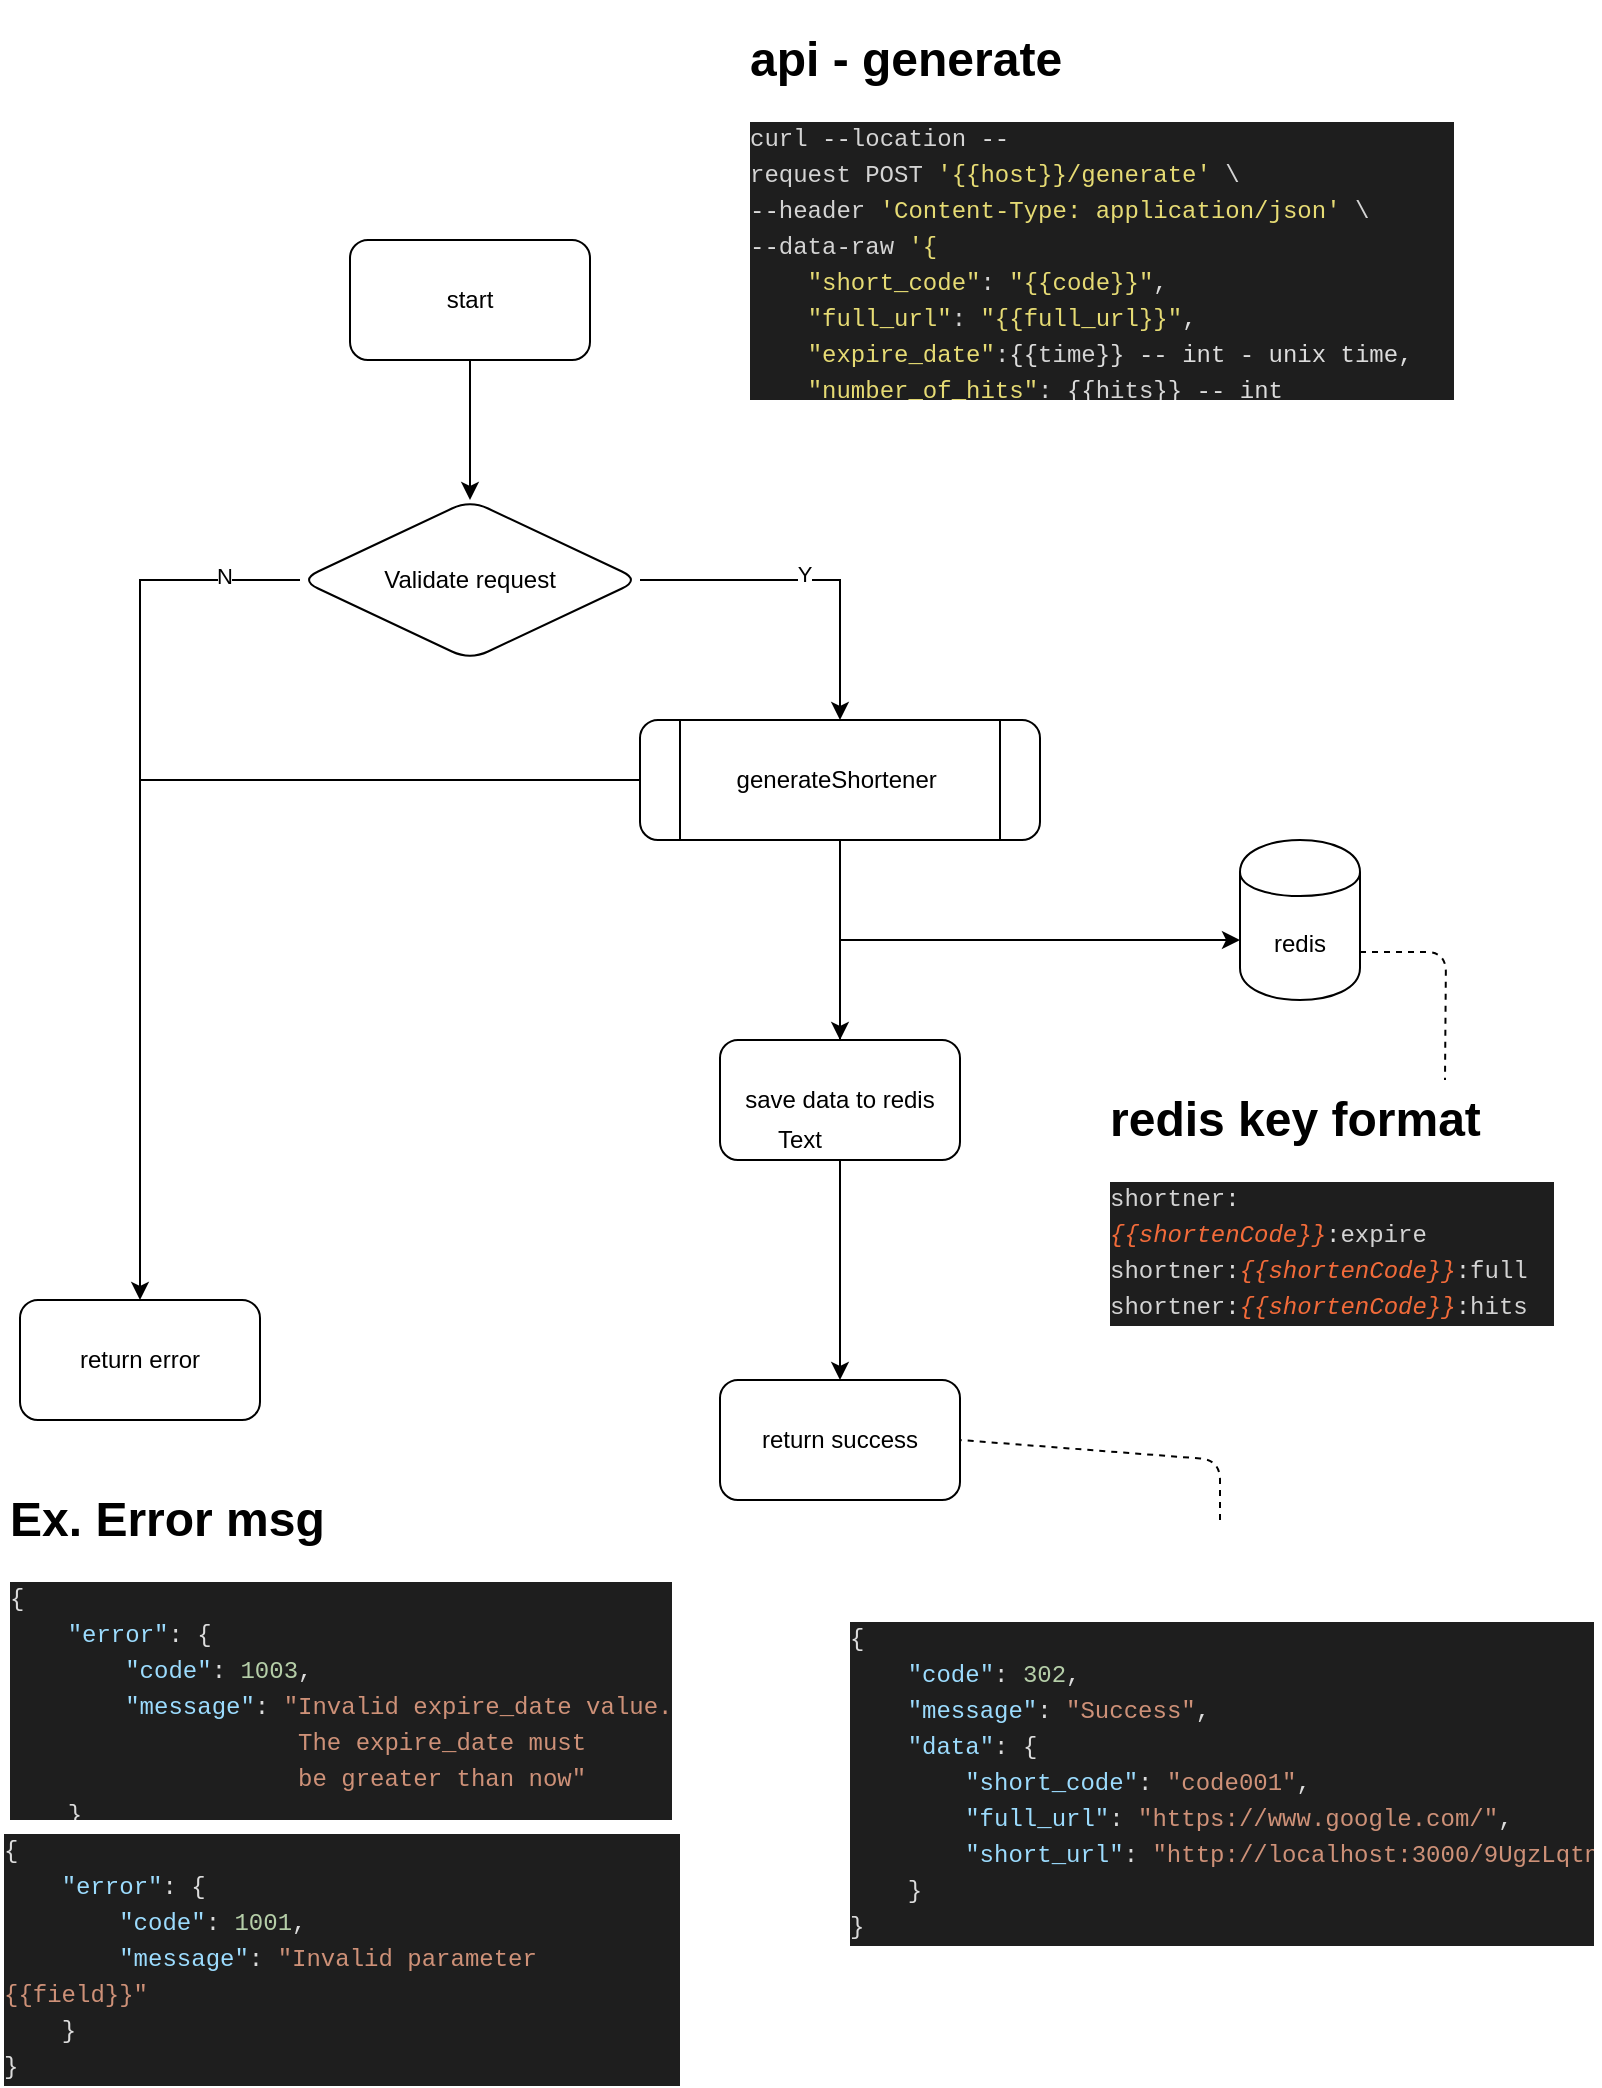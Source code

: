 <mxfile>
    <diagram id="Advl8QL0bnTFxn9b2sCQ" name="Page-1">
        <mxGraphModel dx="1358" dy="812" grid="1" gridSize="10" guides="1" tooltips="1" connect="1" arrows="1" fold="1" page="1" pageScale="1" pageWidth="850" pageHeight="1100" math="0" shadow="0">
            <root>
                <mxCell id="0"/>
                <mxCell id="1" parent="0"/>
                <mxCell id="5" value="" style="edgeStyle=orthogonalEdgeStyle;rounded=0;orthogonalLoop=1;jettySize=auto;html=1;" edge="1" parent="1" source="2" target="4">
                    <mxGeometry relative="1" as="geometry"/>
                </mxCell>
                <mxCell id="2" value="start" style="rounded=1;whiteSpace=wrap;html=1;" parent="1" vertex="1">
                    <mxGeometry x="195" y="150" width="120" height="60" as="geometry"/>
                </mxCell>
                <mxCell id="3" value="&lt;h1&gt;api - generate&lt;/h1&gt;&lt;div style=&quot;color: rgb(212 , 212 , 212) ; background-color: rgb(30 , 30 , 30) ; font-family: &amp;#34;consolas&amp;#34; , &amp;#34;courier new&amp;#34; , monospace ; line-height: 18px&quot;&gt;&lt;div&gt;curl&amp;nbsp;&lt;span style=&quot;color: #dcdcdc&quot;&gt;--&lt;/span&gt;location&amp;nbsp;&lt;span style=&quot;color: #dcdcdc&quot;&gt;--&lt;/span&gt;request&amp;nbsp;POST&amp;nbsp;&lt;span style=&quot;color: #e6db74&quot;&gt;'{{host}}/generate'&lt;/span&gt;&amp;nbsp;\&lt;/div&gt;&lt;div&gt;&lt;span style=&quot;color: #dcdcdc&quot;&gt;--&lt;/span&gt;header&amp;nbsp;&lt;span style=&quot;color: #e6db74&quot;&gt;'Content-Type:&amp;nbsp;application/json'&lt;/span&gt;&amp;nbsp;\&lt;/div&gt;&lt;div&gt;&lt;span style=&quot;color: #dcdcdc&quot;&gt;--&lt;/span&gt;data-raw&amp;nbsp;&lt;span style=&quot;color: #e6db74&quot;&gt;'{&lt;/span&gt;&lt;/div&gt;&lt;div&gt;&amp;nbsp;&amp;nbsp;&amp;nbsp;&amp;nbsp;&lt;span style=&quot;color: #e6db74&quot;&gt;&quot;short_code&quot;&lt;/span&gt;:&amp;nbsp;&lt;span style=&quot;color: #e6db74&quot;&gt;&quot;{{code}}&quot;&lt;/span&gt;&lt;span style=&quot;color: #dcdcdc&quot;&gt;,&lt;/span&gt;&lt;/div&gt;&lt;div&gt;&amp;nbsp;&amp;nbsp;&amp;nbsp;&amp;nbsp;&lt;span style=&quot;color: #e6db74&quot;&gt;&quot;full_url&quot;&lt;/span&gt;:&amp;nbsp;&lt;span style=&quot;color: #e6db74&quot;&gt;&quot;{{full_url}}&quot;&lt;/span&gt;&lt;span style=&quot;color: #dcdcdc&quot;&gt;,&lt;/span&gt;&lt;/div&gt;&lt;div&gt;&amp;nbsp;&amp;nbsp;&amp;nbsp;&amp;nbsp;&lt;span style=&quot;color: #e6db74&quot;&gt;&quot;expire_date&quot;&lt;/span&gt;:&lt;span style=&quot;color: #dcdcdc&quot;&gt;{{&lt;/span&gt;time&lt;span style=&quot;color: #dcdcdc&quot;&gt;}} -- int - unix time,&lt;/span&gt;&lt;/div&gt;&lt;div&gt;&amp;nbsp;&amp;nbsp;&amp;nbsp;&amp;nbsp;&lt;span style=&quot;color: #e6db74&quot;&gt;&quot;number_of_hits&quot;&lt;/span&gt;:&amp;nbsp;&lt;span style=&quot;color: #dcdcdc&quot;&gt;{{&lt;/span&gt;hits&lt;span style=&quot;color: #dcdcdc&quot;&gt;}} -- int&lt;/span&gt;&lt;/div&gt;&lt;div&gt;&lt;span style=&quot;color: #dcdcdc&quot;&gt;}&lt;/span&gt;&lt;span style=&quot;color: #e6db74&quot;&gt;'&lt;/span&gt;&lt;/div&gt;&lt;/div&gt;" style="text;html=1;strokeColor=none;fillColor=none;spacing=5;spacingTop=-20;whiteSpace=wrap;overflow=hidden;rounded=0;" vertex="1" parent="1">
                    <mxGeometry x="390" y="40" width="360" height="190" as="geometry"/>
                </mxCell>
                <mxCell id="11" value="" style="edgeStyle=orthogonalEdgeStyle;rounded=0;orthogonalLoop=1;jettySize=auto;html=1;" edge="1" parent="1" source="4" target="10">
                    <mxGeometry relative="1" as="geometry"/>
                </mxCell>
                <mxCell id="15" value="N" style="edgeLabel;html=1;align=center;verticalAlign=middle;resizable=0;points=[];" vertex="1" connectable="0" parent="11">
                    <mxGeometry x="-0.824" y="-2" relative="1" as="geometry">
                        <mxPoint as="offset"/>
                    </mxGeometry>
                </mxCell>
                <mxCell id="13" value="" style="edgeStyle=orthogonalEdgeStyle;rounded=0;orthogonalLoop=1;jettySize=auto;html=1;" edge="1" parent="1" source="4" target="12">
                    <mxGeometry relative="1" as="geometry">
                        <Array as="points">
                            <mxPoint x="440" y="320"/>
                        </Array>
                    </mxGeometry>
                </mxCell>
                <mxCell id="14" value="Y" style="edgeLabel;html=1;align=center;verticalAlign=middle;resizable=0;points=[];" vertex="1" connectable="0" parent="13">
                    <mxGeometry x="-0.04" y="3" relative="1" as="geometry">
                        <mxPoint as="offset"/>
                    </mxGeometry>
                </mxCell>
                <mxCell id="4" value="Validate request" style="rhombus;whiteSpace=wrap;html=1;rounded=1;" vertex="1" parent="1">
                    <mxGeometry x="170" y="280" width="170" height="80" as="geometry"/>
                </mxCell>
                <mxCell id="10" value="return error" style="whiteSpace=wrap;html=1;rounded=1;" vertex="1" parent="1">
                    <mxGeometry x="30" y="680" width="120" height="60" as="geometry"/>
                </mxCell>
                <mxCell id="21" value="" style="edgeStyle=orthogonalEdgeStyle;rounded=0;orthogonalLoop=1;jettySize=auto;html=1;" edge="1" parent="1" source="12" target="20">
                    <mxGeometry relative="1" as="geometry"/>
                </mxCell>
                <mxCell id="12" value="generateShortener&amp;nbsp;" style="shape=process;whiteSpace=wrap;html=1;backgroundOutline=1;rounded=1;" vertex="1" parent="1">
                    <mxGeometry x="340" y="390" width="200" height="60" as="geometry"/>
                </mxCell>
                <mxCell id="19" value="" style="endArrow=none;html=1;entryX=0;entryY=0.5;entryDx=0;entryDy=0;" edge="1" parent="1" target="12">
                    <mxGeometry width="50" height="50" relative="1" as="geometry">
                        <mxPoint x="90" y="420" as="sourcePoint"/>
                        <mxPoint x="310" y="400" as="targetPoint"/>
                    </mxGeometry>
                </mxCell>
                <mxCell id="23" value="" style="edgeStyle=orthogonalEdgeStyle;rounded=0;orthogonalLoop=1;jettySize=auto;html=1;" edge="1" parent="1" source="20" target="22">
                    <mxGeometry relative="1" as="geometry">
                        <Array as="points">
                            <mxPoint x="440" y="500"/>
                        </Array>
                    </mxGeometry>
                </mxCell>
                <mxCell id="25" value="" style="edgeStyle=orthogonalEdgeStyle;rounded=0;orthogonalLoop=1;jettySize=auto;html=1;" edge="1" parent="1" source="20" target="26">
                    <mxGeometry relative="1" as="geometry">
                        <mxPoint x="440" y="690" as="targetPoint"/>
                    </mxGeometry>
                </mxCell>
                <mxCell id="20" value="save data to redis" style="whiteSpace=wrap;html=1;rounded=1;" vertex="1" parent="1">
                    <mxGeometry x="380" y="550" width="120" height="60" as="geometry"/>
                </mxCell>
                <mxCell id="22" value="redis" style="shape=cylinder;whiteSpace=wrap;html=1;boundedLbl=1;backgroundOutline=1;rounded=1;" vertex="1" parent="1">
                    <mxGeometry x="640" y="450" width="60" height="80" as="geometry"/>
                </mxCell>
                <mxCell id="26" value="return success" style="rounded=1;whiteSpace=wrap;html=1;" vertex="1" parent="1">
                    <mxGeometry x="380" y="720" width="120" height="60" as="geometry"/>
                </mxCell>
                <mxCell id="27" value="Text" style="text;html=1;strokeColor=none;fillColor=none;align=center;verticalAlign=middle;whiteSpace=wrap;rounded=0;" vertex="1" parent="1">
                    <mxGeometry x="400" y="590" width="40" height="20" as="geometry"/>
                </mxCell>
                <mxCell id="29" value="&lt;h1&gt;&lt;br&gt;&lt;/h1&gt;&lt;div style=&quot;color: rgb(212 , 212 , 212) ; background-color: rgb(30 , 30 , 30) ; font-family: &amp;#34;consolas&amp;#34; , &amp;#34;courier new&amp;#34; , monospace ; line-height: 18px&quot;&gt;&lt;div&gt;&lt;span style=&quot;color: #dcdcdc&quot;&gt;{&lt;/span&gt;&lt;/div&gt;&lt;div&gt;&amp;nbsp;&amp;nbsp;&amp;nbsp;&amp;nbsp;&lt;span style=&quot;color: #9cdcfe&quot;&gt;&quot;code&quot;&lt;/span&gt;&lt;span style=&quot;color: #dcdcdc&quot;&gt;:&lt;/span&gt;&amp;nbsp;&lt;span style=&quot;color: #b5cea8&quot;&gt;302&lt;/span&gt;&lt;span style=&quot;color: #dcdcdc&quot;&gt;,&lt;/span&gt;&lt;/div&gt;&lt;div&gt;&amp;nbsp;&amp;nbsp;&amp;nbsp;&amp;nbsp;&lt;span style=&quot;color: #9cdcfe&quot;&gt;&quot;message&quot;&lt;/span&gt;&lt;span style=&quot;color: #dcdcdc&quot;&gt;:&lt;/span&gt;&amp;nbsp;&lt;span style=&quot;color: #ce9178&quot;&gt;&quot;Success&quot;&lt;/span&gt;&lt;span style=&quot;color: #dcdcdc&quot;&gt;,&lt;/span&gt;&lt;/div&gt;&lt;div&gt;&amp;nbsp;&amp;nbsp;&amp;nbsp;&amp;nbsp;&lt;span style=&quot;color: #9cdcfe&quot;&gt;&quot;data&quot;&lt;/span&gt;&lt;span style=&quot;color: #dcdcdc&quot;&gt;:&lt;/span&gt;&amp;nbsp;&lt;span style=&quot;color: #dcdcdc&quot;&gt;{&lt;/span&gt;&lt;/div&gt;&lt;div&gt;&amp;nbsp;&amp;nbsp;&amp;nbsp;&amp;nbsp;&amp;nbsp;&amp;nbsp;&amp;nbsp;&amp;nbsp;&lt;span style=&quot;color: #9cdcfe&quot;&gt;&quot;short_code&quot;&lt;/span&gt;&lt;span style=&quot;color: #dcdcdc&quot;&gt;:&lt;/span&gt;&amp;nbsp;&lt;span style=&quot;color: #ce9178&quot;&gt;&quot;code001&quot;&lt;/span&gt;&lt;span style=&quot;color: #dcdcdc&quot;&gt;,&lt;/span&gt;&lt;/div&gt;&lt;div&gt;&amp;nbsp;&amp;nbsp;&amp;nbsp;&amp;nbsp;&amp;nbsp;&amp;nbsp;&amp;nbsp;&amp;nbsp;&lt;span style=&quot;color: #9cdcfe&quot;&gt;&quot;full_url&quot;&lt;/span&gt;&lt;span style=&quot;color: #dcdcdc&quot;&gt;:&lt;/span&gt;&amp;nbsp;&lt;span style=&quot;color: #ce9178&quot;&gt;&quot;https://www.google.com/&quot;&lt;/span&gt;&lt;span style=&quot;color: #dcdcdc&quot;&gt;,&lt;/span&gt;&lt;/div&gt;&lt;div&gt;&amp;nbsp;&amp;nbsp;&amp;nbsp;&amp;nbsp;&amp;nbsp;&amp;nbsp;&amp;nbsp;&amp;nbsp;&lt;span style=&quot;color: #9cdcfe&quot;&gt;&quot;short_url&quot;&lt;/span&gt;&lt;span style=&quot;color: #dcdcdc&quot;&gt;:&lt;/span&gt;&amp;nbsp;&lt;span style=&quot;color: #ce9178&quot;&gt;&quot;http://localhost:3000/9UgzLqtnLqa&quot;&lt;/span&gt;&lt;/div&gt;&lt;div&gt;&amp;nbsp;&amp;nbsp;&amp;nbsp;&amp;nbsp;&lt;span style=&quot;color: #dcdcdc&quot;&gt;}&lt;/span&gt;&lt;/div&gt;&lt;div&gt;&lt;span style=&quot;color: #dcdcdc&quot;&gt;}&lt;/span&gt;&lt;/div&gt;&lt;/div&gt;" style="text;html=1;strokeColor=none;fillColor=none;spacing=5;spacingTop=-20;whiteSpace=wrap;overflow=hidden;rounded=0;" vertex="1" parent="1">
                    <mxGeometry x="440" y="790" width="380" height="240" as="geometry"/>
                </mxCell>
                <mxCell id="30" value="&lt;h1&gt;Ex. Error msg&lt;/h1&gt;&lt;div style=&quot;color: rgb(212 , 212 , 212) ; background-color: rgb(30 , 30 , 30) ; font-family: &amp;#34;consolas&amp;#34; , &amp;#34;courier new&amp;#34; , monospace ; line-height: 18px&quot;&gt;&lt;div&gt;&lt;span style=&quot;color: #dcdcdc&quot;&gt;{&lt;/span&gt;&lt;/div&gt;&lt;div&gt;&amp;nbsp;&amp;nbsp;&amp;nbsp;&amp;nbsp;&lt;span style=&quot;color: #9cdcfe&quot;&gt;&quot;error&quot;&lt;/span&gt;&lt;span style=&quot;color: #dcdcdc&quot;&gt;:&lt;/span&gt;&amp;nbsp;&lt;span style=&quot;color: #dcdcdc&quot;&gt;{&lt;/span&gt;&lt;/div&gt;&lt;div&gt;&amp;nbsp;&amp;nbsp;&amp;nbsp;&amp;nbsp;&amp;nbsp;&amp;nbsp;&amp;nbsp;&amp;nbsp;&lt;span style=&quot;color: #9cdcfe&quot;&gt;&quot;code&quot;&lt;/span&gt;&lt;span style=&quot;color: #dcdcdc&quot;&gt;:&lt;/span&gt;&amp;nbsp;&lt;span style=&quot;color: #b5cea8&quot;&gt;1003&lt;/span&gt;&lt;span style=&quot;color: #dcdcdc&quot;&gt;,&lt;/span&gt;&lt;/div&gt;&lt;div&gt;&amp;nbsp;&amp;nbsp;&amp;nbsp;&amp;nbsp;&amp;nbsp;&amp;nbsp;&amp;nbsp;&amp;nbsp;&lt;span style=&quot;color: #9cdcfe&quot;&gt;&quot;message&quot;&lt;/span&gt;&lt;span style=&quot;color: #dcdcdc&quot;&gt;:&lt;/span&gt;&amp;nbsp;&lt;span style=&quot;color: #ce9178&quot;&gt;&quot;Invalid&amp;nbsp;expire_date&amp;nbsp;value.&lt;/span&gt;&lt;/div&gt;&lt;div&gt;&lt;span style=&quot;color: #ce9178&quot;&gt;&amp;nbsp; &amp;nbsp; &amp;nbsp; &amp;nbsp; &amp;nbsp; &amp;nbsp; &amp;nbsp; &amp;nbsp; &amp;nbsp; &amp;nbsp; The&amp;nbsp;expire_date&amp;nbsp;must&amp;nbsp;&lt;/span&gt;&lt;/div&gt;&lt;div&gt;&lt;span style=&quot;color: #ce9178&quot;&gt;&amp;nbsp; &amp;nbsp; &amp;nbsp; &amp;nbsp; &amp;nbsp; &amp;nbsp; &amp;nbsp; &amp;nbsp; &amp;nbsp; &amp;nbsp; be&amp;nbsp;greater&amp;nbsp;than&amp;nbsp;now&quot;&lt;/span&gt;&lt;/div&gt;&lt;div&gt;&amp;nbsp;&amp;nbsp;&amp;nbsp;&amp;nbsp;&lt;span style=&quot;color: #dcdcdc&quot;&gt;}&lt;/span&gt;&lt;/div&gt;&lt;div&gt;&lt;span style=&quot;color: #dcdcdc&quot;&gt;}&lt;/span&gt;&lt;/div&gt;&lt;/div&gt;" style="text;html=1;strokeColor=none;fillColor=none;spacing=5;spacingTop=-20;whiteSpace=wrap;overflow=hidden;rounded=0;" vertex="1" parent="1">
                    <mxGeometry x="20" y="770" width="360" height="170" as="geometry"/>
                </mxCell>
                <mxCell id="31" value="&lt;div style=&quot;color: rgb(212 , 212 , 212) ; background-color: rgb(30 , 30 , 30) ; font-family: &amp;#34;consolas&amp;#34; , &amp;#34;courier new&amp;#34; , monospace ; font-weight: normal ; font-size: 12px ; line-height: 18px&quot;&gt;&lt;div&gt;&lt;span style=&quot;color: #dcdcdc&quot;&gt;{&lt;/span&gt;&lt;/div&gt;&lt;div&gt;&lt;span style=&quot;color: #d4d4d4&quot;&gt;&amp;nbsp;&amp;nbsp;&amp;nbsp;&amp;nbsp;&lt;/span&gt;&lt;span style=&quot;color: #9cdcfe&quot;&gt;&quot;error&quot;&lt;/span&gt;&lt;span style=&quot;color: #dcdcdc&quot;&gt;:&lt;/span&gt;&lt;span style=&quot;color: #d4d4d4&quot;&gt;&amp;nbsp;&lt;/span&gt;&lt;span style=&quot;color: #dcdcdc&quot;&gt;{&lt;/span&gt;&lt;/div&gt;&lt;div&gt;&lt;span style=&quot;color: #d4d4d4&quot;&gt;&amp;nbsp;&amp;nbsp;&amp;nbsp;&amp;nbsp;&amp;nbsp;&amp;nbsp;&amp;nbsp;&amp;nbsp;&lt;/span&gt;&lt;span style=&quot;color: #9cdcfe&quot;&gt;&quot;code&quot;&lt;/span&gt;&lt;span style=&quot;color: #dcdcdc&quot;&gt;:&lt;/span&gt;&lt;span style=&quot;color: #d4d4d4&quot;&gt;&amp;nbsp;&lt;/span&gt;&lt;span style=&quot;color: #b5cea8&quot;&gt;1001&lt;/span&gt;&lt;span style=&quot;color: #dcdcdc&quot;&gt;,&lt;/span&gt;&lt;/div&gt;&lt;div&gt;&lt;span style=&quot;color: #d4d4d4&quot;&gt;&amp;nbsp;&amp;nbsp;&amp;nbsp;&amp;nbsp;&amp;nbsp;&amp;nbsp;&amp;nbsp;&amp;nbsp;&lt;/span&gt;&lt;span style=&quot;color: #9cdcfe&quot;&gt;&quot;message&quot;&lt;/span&gt;&lt;span style=&quot;color: #dcdcdc&quot;&gt;:&lt;/span&gt;&lt;span style=&quot;color: #d4d4d4&quot;&gt;&amp;nbsp;&lt;/span&gt;&lt;span style=&quot;color: #ce9178&quot;&gt;&quot;Invalid&amp;nbsp;parameter {{field}}&quot;&lt;/span&gt;&lt;/div&gt;&lt;div&gt;&lt;span style=&quot;color: #d4d4d4&quot;&gt;&amp;nbsp;&amp;nbsp;&amp;nbsp;&amp;nbsp;&lt;/span&gt;&lt;span style=&quot;color: #dcdcdc&quot;&gt;}&lt;/span&gt;&lt;/div&gt;&lt;div&gt;&lt;span style=&quot;color: #dcdcdc&quot;&gt;}&lt;/span&gt;&lt;/div&gt;&lt;/div&gt;" style="text;whiteSpace=wrap;html=1;" vertex="1" parent="1">
                    <mxGeometry x="20" y="940" width="340" height="120" as="geometry"/>
                </mxCell>
                <mxCell id="33" value="&lt;h1&gt;redis key format&lt;/h1&gt;&lt;div style=&quot;color: rgb(212 , 212 , 212) ; background-color: rgb(30 , 30 , 30) ; font-family: &amp;#34;consolas&amp;#34; , &amp;#34;courier new&amp;#34; , monospace ; line-height: 18px&quot;&gt;&lt;div&gt;shortner&lt;span style=&quot;color: #dcdcdc&quot;&gt;:&lt;/span&gt;&lt;span style=&quot;color: #f26b3a ; font-style: italic&quot;&gt;{{shortenCode}}&lt;/span&gt;&lt;span style=&quot;color: #dcdcdc&quot;&gt;:&lt;/span&gt;expire&lt;/div&gt;&lt;div&gt;shortner&lt;span style=&quot;color: #dcdcdc&quot;&gt;:&lt;/span&gt;&lt;span style=&quot;color: #f26b3a ; font-style: italic&quot;&gt;{{shortenCode}}&lt;/span&gt;&lt;span style=&quot;color: #dcdcdc&quot;&gt;:&lt;/span&gt;full&lt;/div&gt;&lt;div&gt;shortner&lt;span style=&quot;color: #dcdcdc&quot;&gt;:&lt;/span&gt;&lt;span style=&quot;color: #f26b3a ; font-style: italic&quot;&gt;{{shortenCode}}&lt;/span&gt;&lt;span style=&quot;color: #dcdcdc&quot;&gt;:&lt;/span&gt;hits&lt;/div&gt;&lt;/div&gt;" style="text;html=1;strokeColor=none;fillColor=none;spacing=5;spacingTop=-20;whiteSpace=wrap;overflow=hidden;rounded=0;" vertex="1" parent="1">
                    <mxGeometry x="570" y="570" width="230" height="130" as="geometry"/>
                </mxCell>
                <mxCell id="37" value="" style="endArrow=none;dashed=1;html=1;exitX=1;exitY=0.7;exitDx=0;exitDy=0;entryX=0.75;entryY=0;entryDx=0;entryDy=0;" edge="1" parent="1" source="22" target="33">
                    <mxGeometry width="50" height="50" relative="1" as="geometry">
                        <mxPoint x="760" y="540" as="sourcePoint"/>
                        <mxPoint x="810" y="490" as="targetPoint"/>
                        <Array as="points">
                            <mxPoint x="743" y="506"/>
                        </Array>
                    </mxGeometry>
                </mxCell>
                <mxCell id="38" value="" style="endArrow=none;dashed=1;html=1;entryX=1;entryY=0.5;entryDx=0;entryDy=0;exitX=0.5;exitY=0;exitDx=0;exitDy=0;" edge="1" parent="1" source="29" target="26">
                    <mxGeometry width="50" height="50" relative="1" as="geometry">
                        <mxPoint x="560" y="770" as="sourcePoint"/>
                        <mxPoint x="610" y="720" as="targetPoint"/>
                        <Array as="points">
                            <mxPoint x="630" y="760"/>
                        </Array>
                    </mxGeometry>
                </mxCell>
            </root>
        </mxGraphModel>
    </diagram>
</mxfile>
